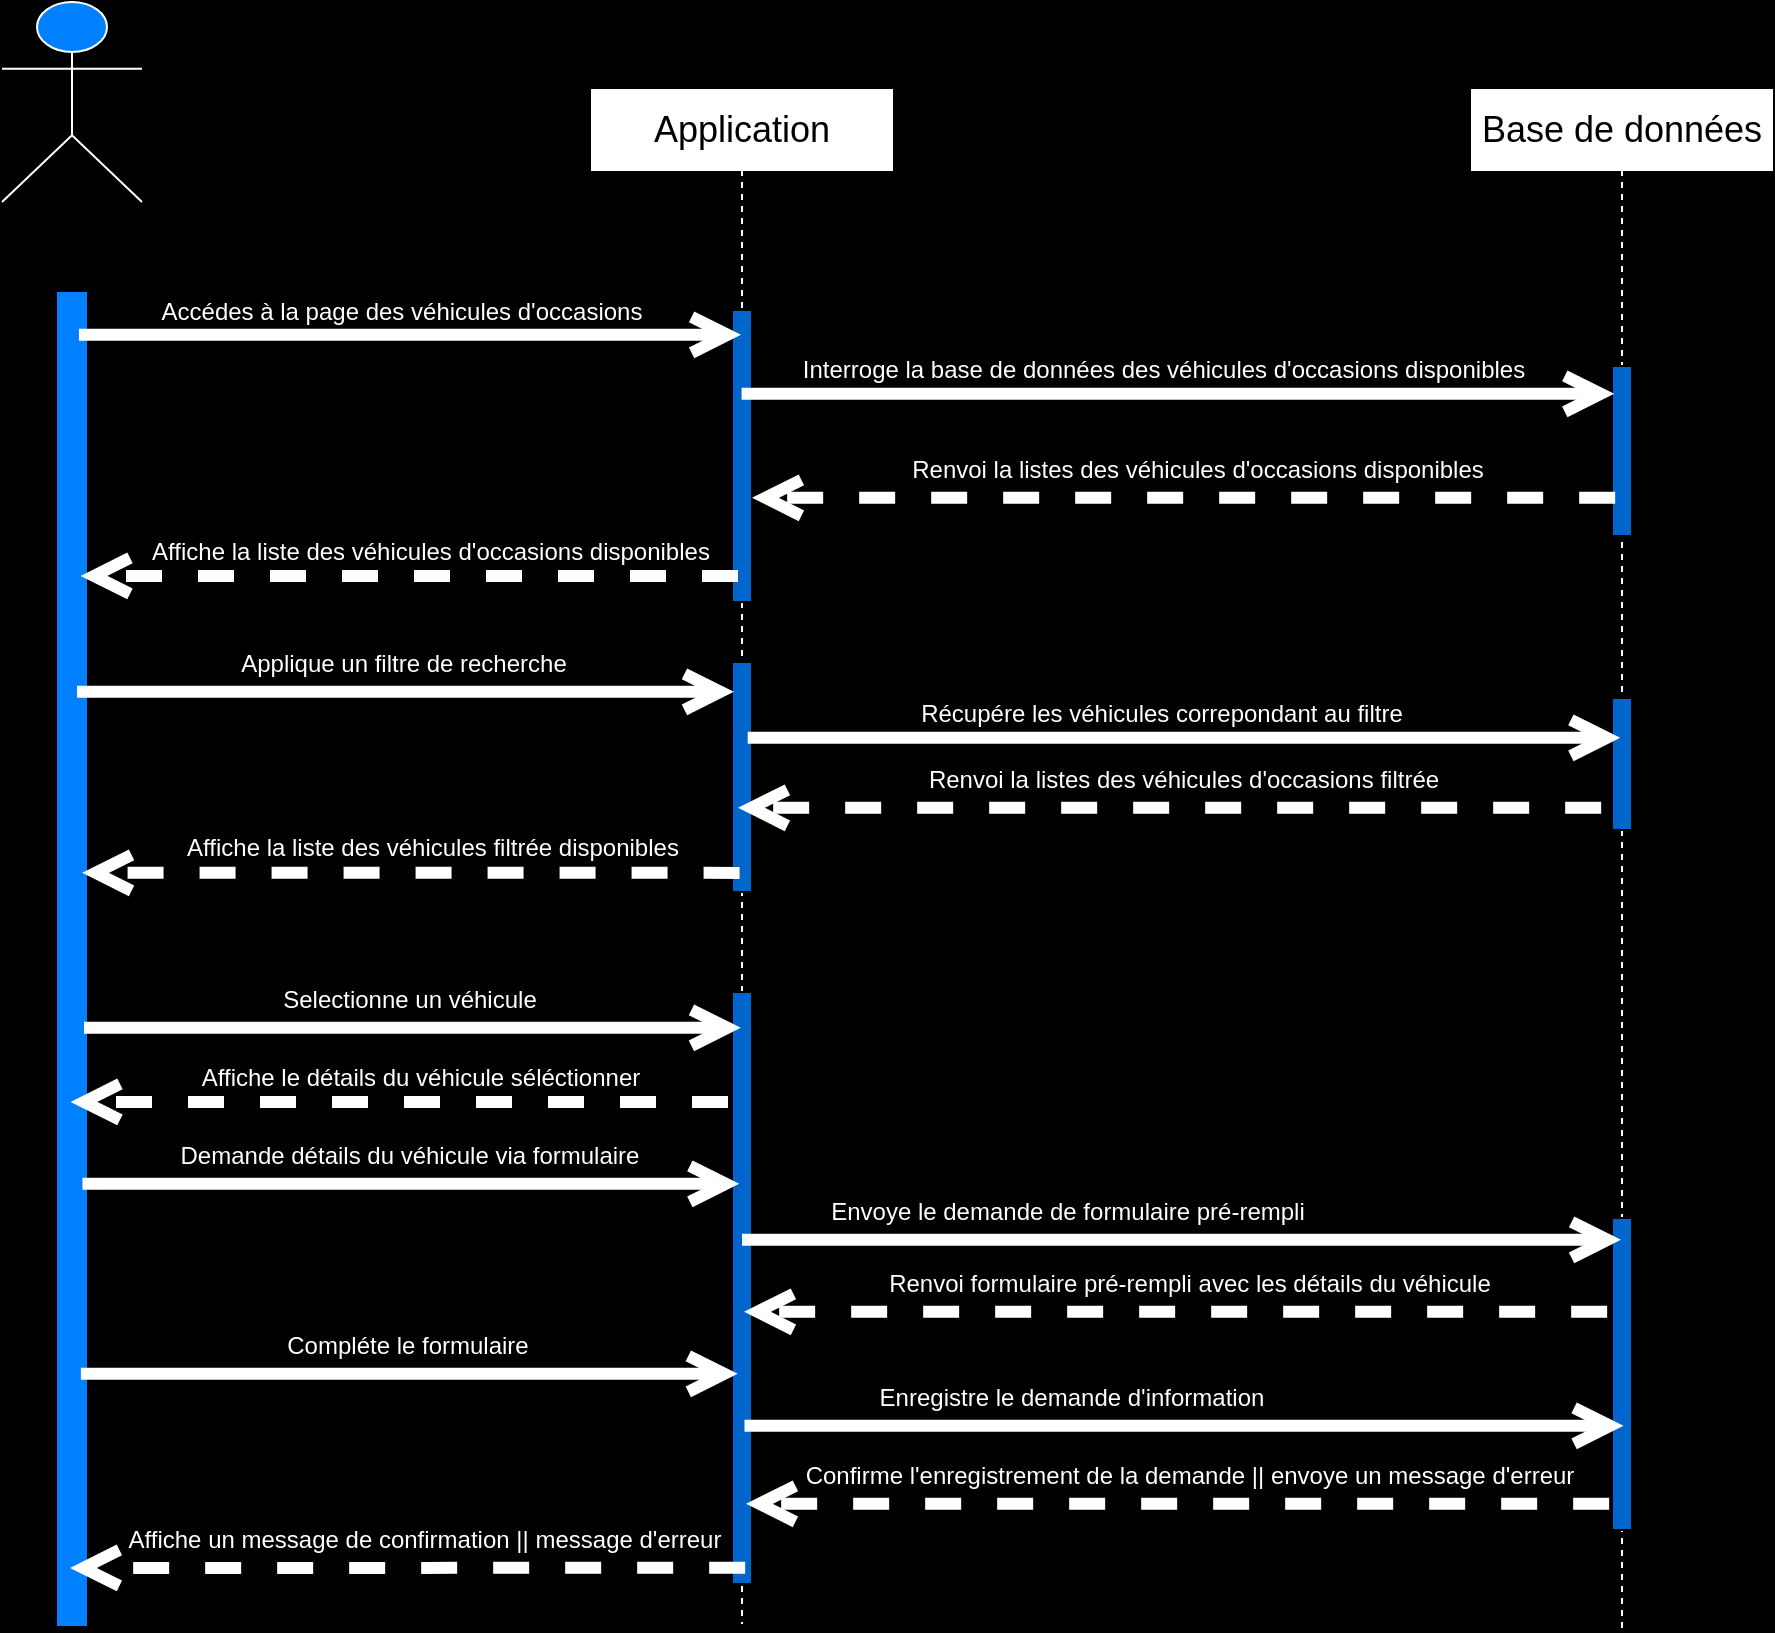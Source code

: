 <mxfile>
    <diagram id="BRXxwGiPwQbkAysCZl81" name="Page-1">
        <mxGraphModel dx="1313" dy="779" grid="0" gridSize="10" guides="1" tooltips="1" connect="1" arrows="1" fold="1" page="1" pageScale="1" pageWidth="1169" pageHeight="827" background="#000000" math="0" shadow="0">
            <root>
                <mxCell id="0"/>
                <mxCell id="1" parent="0"/>
                <mxCell id="2" value="Visiteur" style="shape=umlActor;verticalLabelPosition=bottom;verticalAlign=top;html=1;strokeColor=#FFFFFF;fillColor=#007FFF;fontSize=18;" parent="1" vertex="1">
                    <mxGeometry x="60" y="20" width="70" height="100" as="geometry"/>
                </mxCell>
                <mxCell id="4" value="" style="html=1;points=[];perimeter=orthogonalPerimeter;fillColor=strokeColor;strokeColor=#007FFF;strokeWidth=10;" parent="1" vertex="1">
                    <mxGeometry x="92.5" y="170" width="5" height="657" as="geometry"/>
                </mxCell>
                <mxCell id="8" value="&lt;font style=&quot;font-size: 18px;&quot;&gt;Application&lt;/font&gt;" style="shape=umlLifeline;perimeter=lifelinePerimeter;whiteSpace=wrap;html=1;container=1;collapsible=0;recursiveResize=0;outlineConnect=0;fontSize=18;strokeColor=#FFFFFF;" parent="1" vertex="1">
                    <mxGeometry x="355" y="64" width="150" height="767" as="geometry"/>
                </mxCell>
                <mxCell id="17" value="" style="html=1;points=[];perimeter=orthogonalPerimeter;fontSize=18;fillColor=#0066CC;" parent="8" vertex="1">
                    <mxGeometry x="70" y="110" width="10" height="146" as="geometry"/>
                </mxCell>
                <mxCell id="32" value="" style="html=1;points=[];perimeter=orthogonalPerimeter;fontSize=12;fontColor=#FFFFFF;fillColor=#0066CC;" parent="8" vertex="1">
                    <mxGeometry x="70" y="286" width="10" height="115" as="geometry"/>
                </mxCell>
                <mxCell id="47" value="" style="html=1;points=[];perimeter=orthogonalPerimeter;fontSize=12;fontColor=#FFFFFF;fillColor=#0066CC;" parent="8" vertex="1">
                    <mxGeometry x="70" y="451" width="10" height="296" as="geometry"/>
                </mxCell>
                <mxCell id="10" value="Base de données" style="shape=umlLifeline;perimeter=lifelinePerimeter;whiteSpace=wrap;html=1;container=1;collapsible=0;recursiveResize=0;outlineConnect=0;fontSize=18;strokeColor=#FFFFFF;" parent="1" vertex="1">
                    <mxGeometry x="795" y="64" width="150" height="770" as="geometry"/>
                </mxCell>
                <mxCell id="25" value="" style="html=1;points=[];perimeter=orthogonalPerimeter;fontSize=12;fontColor=#FFFFFF;fillColor=#0066CC;" parent="10" vertex="1">
                    <mxGeometry x="70" y="138" width="10" height="85" as="geometry"/>
                </mxCell>
                <mxCell id="40" value="" style="html=1;points=[];perimeter=orthogonalPerimeter;fontSize=12;fontColor=#FFFFFF;fillColor=#0066CC;" parent="10" vertex="1">
                    <mxGeometry x="70" y="304" width="10" height="66" as="geometry"/>
                </mxCell>
                <mxCell id="52" value="" style="html=1;points=[];perimeter=orthogonalPerimeter;fontSize=12;fontColor=#FFFFFF;fillColor=#0066CC;" parent="10" vertex="1">
                    <mxGeometry x="70" y="564" width="10" height="156" as="geometry"/>
                </mxCell>
                <mxCell id="20" value="" style="endArrow=open;endFill=1;endSize=12;html=1;strokeWidth=6;fontSize=18;exitX=1.196;exitY=0.025;exitDx=0;exitDy=0;exitPerimeter=0;fontColor=#FFFFFF;strokeColor=#FFFFFF;" parent="1" source="4" target="8" edge="1">
                    <mxGeometry width="160" relative="1" as="geometry">
                        <mxPoint x="350" y="380" as="sourcePoint"/>
                        <mxPoint x="510" y="380" as="targetPoint"/>
                    </mxGeometry>
                </mxCell>
                <mxCell id="21" value="Accédes à la page des véhicules d'occasions" style="text;strokeColor=none;align=center;fillColor=none;html=1;verticalAlign=middle;whiteSpace=wrap;rounded=0;fontSize=12;fontColor=#FFFFFF;" parent="1" vertex="1">
                    <mxGeometry x="130" y="170" width="260" height="10" as="geometry"/>
                </mxCell>
                <mxCell id="26" value="" style="endArrow=open;endFill=1;endSize=12;html=1;strokeWidth=6;fontSize=18;fontColor=#FFFFFF;entryX=0.109;entryY=0.352;entryDx=0;entryDy=0;entryPerimeter=0;strokeColor=#FFFFFF;" parent="1" edge="1">
                    <mxGeometry width="160" relative="1" as="geometry">
                        <mxPoint x="429.786" y="215.88" as="sourcePoint"/>
                        <mxPoint x="866.09" y="215.88" as="targetPoint"/>
                    </mxGeometry>
                </mxCell>
                <mxCell id="27" value="Interroge la base de données des véhicules d'occasions disponibles" style="text;strokeColor=none;align=center;fillColor=none;html=1;verticalAlign=middle;whiteSpace=wrap;rounded=0;fontSize=12;fontColor=#FFFFFF;" parent="1" vertex="1">
                    <mxGeometry x="456" y="199" width="370" height="10" as="geometry"/>
                </mxCell>
                <mxCell id="28" value="" style="endArrow=open;endFill=1;endSize=12;html=1;strokeWidth=6;fontSize=12;fontColor=#FFFFFF;exitX=0.158;exitY=0.752;exitDx=0;exitDy=0;exitPerimeter=0;dashed=1;strokeColor=#FFFFFF;" parent="1" edge="1">
                    <mxGeometry width="160" relative="1" as="geometry">
                        <mxPoint x="866.58" y="267.88" as="sourcePoint"/>
                        <mxPoint x="435" y="267.88" as="targetPoint"/>
                    </mxGeometry>
                </mxCell>
                <mxCell id="29" value="Renvoi la listes des véhicules d'occasions disponibles" style="text;strokeColor=none;align=center;fillColor=none;html=1;verticalAlign=middle;whiteSpace=wrap;rounded=0;fontSize=12;fontColor=#FFFFFF;" parent="1" vertex="1">
                    <mxGeometry x="473" y="249" width="370" height="10" as="geometry"/>
                </mxCell>
                <mxCell id="30" value="" style="endArrow=open;endFill=1;endSize=12;html=1;strokeWidth=6;fontSize=12;fontColor=#FFFFFF;entryX=1.357;entryY=0.366;entryDx=0;entryDy=0;entryPerimeter=0;dashed=1;strokeColor=#FFFFFF;" parent="1" edge="1">
                    <mxGeometry width="160" relative="1" as="geometry">
                        <mxPoint x="428" y="307" as="sourcePoint"/>
                        <mxPoint x="99.285" y="306.94" as="targetPoint"/>
                    </mxGeometry>
                </mxCell>
                <mxCell id="31" value="Affiche la liste des véhicules d'occasions disponibles" style="text;strokeColor=none;align=center;fillColor=none;html=1;verticalAlign=middle;whiteSpace=wrap;rounded=0;fontSize=12;fontColor=#FFFFFF;" parent="1" vertex="1">
                    <mxGeometry x="126" y="290" width="297" height="10" as="geometry"/>
                </mxCell>
                <mxCell id="33" value="" style="endArrow=open;endFill=1;endSize=12;html=1;strokeWidth=6;fontSize=18;exitX=0.814;exitY=0.388;exitDx=0;exitDy=0;exitPerimeter=0;fontColor=#FFFFFF;strokeColor=#FFFFFF;" parent="1" edge="1">
                    <mxGeometry width="160" relative="1" as="geometry">
                        <mxPoint x="97.5" y="364.92" as="sourcePoint"/>
                        <mxPoint x="425.93" y="364.92" as="targetPoint"/>
                    </mxGeometry>
                </mxCell>
                <mxCell id="34" value="Applique un filtre de recherche" style="text;strokeColor=none;align=center;fillColor=none;html=1;verticalAlign=middle;whiteSpace=wrap;rounded=0;fontSize=12;fontColor=#FFFFFF;" parent="1" vertex="1">
                    <mxGeometry x="130.93" y="345" width="260" height="12" as="geometry"/>
                </mxCell>
                <mxCell id="38" value="" style="endArrow=open;endFill=1;endSize=12;html=1;strokeWidth=6;fontSize=18;fontColor=#FFFFFF;entryX=0.109;entryY=0.352;entryDx=0;entryDy=0;entryPerimeter=0;strokeColor=#FFFFFF;" parent="1" edge="1">
                    <mxGeometry width="160" relative="1" as="geometry">
                        <mxPoint x="432.846" y="387.88" as="sourcePoint"/>
                        <mxPoint x="869.15" y="387.88" as="targetPoint"/>
                    </mxGeometry>
                </mxCell>
                <mxCell id="39" value="Récupére les véhicules correpondant au filtre" style="text;strokeColor=none;align=center;fillColor=none;html=1;verticalAlign=middle;whiteSpace=wrap;rounded=0;fontSize=12;fontColor=#FFFFFF;" parent="1" vertex="1">
                    <mxGeometry x="455.21" y="371" width="370" height="10" as="geometry"/>
                </mxCell>
                <mxCell id="41" value="" style="endArrow=open;endFill=1;endSize=12;html=1;strokeWidth=6;fontSize=12;fontColor=#FFFFFF;exitX=0.158;exitY=0.752;exitDx=0;exitDy=0;exitPerimeter=0;dashed=1;strokeColor=#FFFFFF;" parent="1" edge="1">
                    <mxGeometry width="160" relative="1" as="geometry">
                        <mxPoint x="859.58" y="422.88" as="sourcePoint"/>
                        <mxPoint x="428" y="422.88" as="targetPoint"/>
                    </mxGeometry>
                </mxCell>
                <mxCell id="42" value="Renvoi la listes des véhicules d'occasions filtrée" style="text;strokeColor=none;align=center;fillColor=none;html=1;verticalAlign=middle;whiteSpace=wrap;rounded=0;fontSize=12;fontColor=#FFFFFF;" parent="1" vertex="1">
                    <mxGeometry x="466" y="404" width="370" height="10" as="geometry"/>
                </mxCell>
                <mxCell id="43" value="" style="endArrow=open;endFill=1;endSize=12;html=1;strokeWidth=6;fontSize=12;fontColor=#FFFFFF;entryX=1.357;entryY=0.366;entryDx=0;entryDy=0;entryPerimeter=0;dashed=1;strokeColor=#FFFFFF;" parent="1" edge="1">
                    <mxGeometry width="160" relative="1" as="geometry">
                        <mxPoint x="423" y="570" as="sourcePoint"/>
                        <mxPoint x="94.285" y="569.94" as="targetPoint"/>
                    </mxGeometry>
                </mxCell>
                <mxCell id="44" value="Affiche le détails du véhicule séléctionner" style="text;strokeColor=none;align=center;fillColor=none;html=1;verticalAlign=middle;whiteSpace=wrap;rounded=0;fontSize=12;fontColor=#FFFFFF;" parent="1" vertex="1">
                    <mxGeometry x="121.0" y="553" width="297" height="10" as="geometry"/>
                </mxCell>
                <mxCell id="45" value="" style="endArrow=open;endFill=1;endSize=12;html=1;strokeWidth=6;fontSize=18;exitX=0.814;exitY=0.388;exitDx=0;exitDy=0;exitPerimeter=0;fontColor=#FFFFFF;strokeColor=#FFFFFF;rounded=0;" parent="1" edge="1">
                    <mxGeometry width="160" relative="1" as="geometry">
                        <mxPoint x="101.0" y="532.92" as="sourcePoint"/>
                        <mxPoint x="429.43" y="532.92" as="targetPoint"/>
                    </mxGeometry>
                </mxCell>
                <mxCell id="46" value="Selectionne un véhicule" style="text;strokeColor=none;align=center;fillColor=none;html=1;verticalAlign=middle;whiteSpace=wrap;rounded=0;fontSize=12;fontColor=#FFFFFF;" parent="1" vertex="1">
                    <mxGeometry x="134.43" y="513" width="260" height="12" as="geometry"/>
                </mxCell>
                <mxCell id="48" value="" style="endArrow=open;endFill=1;endSize=12;html=1;strokeWidth=6;fontSize=18;exitX=0.814;exitY=0.388;exitDx=0;exitDy=0;exitPerimeter=0;fontColor=#FFFFFF;strokeColor=#FFFFFF;" parent="1" edge="1">
                    <mxGeometry width="160" relative="1" as="geometry">
                        <mxPoint x="100.21" y="610.92" as="sourcePoint"/>
                        <mxPoint x="428.64" y="610.92" as="targetPoint"/>
                    </mxGeometry>
                </mxCell>
                <mxCell id="49" value="Demande détails du véhicule via formulaire" style="text;strokeColor=none;align=center;fillColor=none;html=1;verticalAlign=middle;whiteSpace=wrap;rounded=0;fontSize=12;fontColor=#FFFFFF;" parent="1" vertex="1">
                    <mxGeometry x="133.64" y="591" width="260" height="12" as="geometry"/>
                </mxCell>
                <mxCell id="50" value="" style="endArrow=open;endFill=1;endSize=12;html=1;strokeWidth=6;fontSize=18;exitX=0.814;exitY=0.388;exitDx=0;exitDy=0;exitPerimeter=0;fontColor=#FFFFFF;strokeColor=#FFFFFF;" parent="1" target="10" edge="1">
                    <mxGeometry width="160" relative="1" as="geometry">
                        <mxPoint x="430" y="638.92" as="sourcePoint"/>
                        <mxPoint x="758.43" y="638.92" as="targetPoint"/>
                    </mxGeometry>
                </mxCell>
                <mxCell id="51" value="Envoye le demande de formulaire pré-rempli" style="text;strokeColor=none;align=center;fillColor=none;html=1;verticalAlign=middle;whiteSpace=wrap;rounded=0;fontSize=12;fontColor=#FFFFFF;" parent="1" vertex="1">
                    <mxGeometry x="463.43" y="619" width="260" height="12" as="geometry"/>
                </mxCell>
                <mxCell id="57" value="" style="endArrow=open;endFill=1;endSize=12;html=1;strokeWidth=6;fontSize=12;fontColor=#FFFFFF;exitX=0.158;exitY=0.752;exitDx=0;exitDy=0;exitPerimeter=0;dashed=1;strokeColor=#FFFFFF;" parent="1" edge="1">
                    <mxGeometry width="160" relative="1" as="geometry">
                        <mxPoint x="862.58" y="674.88" as="sourcePoint"/>
                        <mxPoint x="431" y="674.88" as="targetPoint"/>
                    </mxGeometry>
                </mxCell>
                <mxCell id="58" value="Renvoi formulaire pré-rempli avec les détails du véhicule" style="text;strokeColor=none;align=center;fillColor=none;html=1;verticalAlign=middle;whiteSpace=wrap;rounded=0;fontSize=12;fontColor=#FFFFFF;" parent="1" vertex="1">
                    <mxGeometry x="469" y="656" width="370" height="10" as="geometry"/>
                </mxCell>
                <mxCell id="59" value="" style="endArrow=open;endFill=1;endSize=12;html=1;strokeWidth=6;fontSize=18;exitX=0.814;exitY=0.388;exitDx=0;exitDy=0;exitPerimeter=0;fontColor=#FFFFFF;strokeColor=#FFFFFF;" parent="1" edge="1">
                    <mxGeometry width="160" relative="1" as="geometry">
                        <mxPoint x="99.43" y="705.92" as="sourcePoint"/>
                        <mxPoint x="427.86" y="705.92" as="targetPoint"/>
                    </mxGeometry>
                </mxCell>
                <mxCell id="60" value="Compléte le formulaire" style="text;strokeColor=none;align=center;fillColor=none;html=1;verticalAlign=middle;whiteSpace=wrap;rounded=0;fontSize=12;fontColor=#FFFFFF;" parent="1" vertex="1">
                    <mxGeometry x="132.86" y="686" width="260" height="12" as="geometry"/>
                </mxCell>
                <mxCell id="61" value="" style="endArrow=open;endFill=1;endSize=12;html=1;strokeWidth=6;fontSize=18;exitX=0.814;exitY=0.388;exitDx=0;exitDy=0;exitPerimeter=0;fontColor=#FFFFFF;strokeColor=#FFFFFF;" parent="1" edge="1">
                    <mxGeometry width="160" relative="1" as="geometry">
                        <mxPoint x="431.25" y="731.92" as="sourcePoint"/>
                        <mxPoint x="870.75" y="731.92" as="targetPoint"/>
                    </mxGeometry>
                </mxCell>
                <mxCell id="62" value="Enregistre le demande d'information" style="text;strokeColor=none;align=center;fillColor=none;html=1;verticalAlign=middle;whiteSpace=wrap;rounded=0;fontSize=12;fontColor=#FFFFFF;" parent="1" vertex="1">
                    <mxGeometry x="464.68" y="712" width="260" height="12" as="geometry"/>
                </mxCell>
                <mxCell id="64" value="" style="endArrow=open;endFill=1;endSize=12;html=1;strokeWidth=6;fontSize=12;fontColor=#FFFFFF;exitX=0.158;exitY=0.752;exitDx=0;exitDy=0;exitPerimeter=0;dashed=1;strokeColor=#FFFFFF;" parent="1" edge="1">
                    <mxGeometry width="160" relative="1" as="geometry">
                        <mxPoint x="863.58" y="770.88" as="sourcePoint"/>
                        <mxPoint x="432" y="770.88" as="targetPoint"/>
                    </mxGeometry>
                </mxCell>
                <mxCell id="65" value="Confirme l'enregistrement de la demande || envoye un message d'erreur" style="text;strokeColor=none;align=center;fillColor=none;html=1;verticalAlign=middle;whiteSpace=wrap;rounded=0;fontSize=12;fontColor=#FFFFFF;" parent="1" vertex="1">
                    <mxGeometry x="459" y="752" width="390" height="10" as="geometry"/>
                </mxCell>
                <mxCell id="66" value="" style="endArrow=open;endFill=1;endSize=12;html=1;strokeWidth=6;fontSize=12;fontColor=#FFFFFF;exitX=0.158;exitY=0.752;exitDx=0;exitDy=0;exitPerimeter=0;dashed=1;strokeColor=#FFFFFF;" parent="1" edge="1">
                    <mxGeometry width="160" relative="1" as="geometry">
                        <mxPoint x="431.58" y="802.88" as="sourcePoint"/>
                        <mxPoint x="94" y="803" as="targetPoint"/>
                    </mxGeometry>
                </mxCell>
                <mxCell id="67" value="Affiche un message de confirmation || message d'erreur" style="text;strokeColor=none;align=center;fillColor=none;html=1;verticalAlign=middle;whiteSpace=wrap;rounded=0;fontSize=12;fontColor=#FFFFFF;" parent="1" vertex="1">
                    <mxGeometry x="120" y="784" width="303" height="10" as="geometry"/>
                </mxCell>
                <mxCell id="68" value="" style="endArrow=open;endFill=1;endSize=12;html=1;strokeWidth=6;fontSize=12;fontColor=#FFFFFF;entryX=1.357;entryY=0.366;entryDx=0;entryDy=0;entryPerimeter=0;dashed=1;strokeColor=#FFFFFF;" parent="1" edge="1">
                    <mxGeometry width="160" relative="1" as="geometry">
                        <mxPoint x="428.79" y="455.44" as="sourcePoint"/>
                        <mxPoint x="100.075" y="455.38" as="targetPoint"/>
                    </mxGeometry>
                </mxCell>
                <mxCell id="69" value="Affiche la liste des véhicules filtrée disponibles" style="text;strokeColor=none;align=center;fillColor=none;html=1;verticalAlign=middle;whiteSpace=wrap;rounded=0;fontSize=12;fontColor=#FFFFFF;" parent="1" vertex="1">
                    <mxGeometry x="126.79" y="438.44" width="297" height="10" as="geometry"/>
                </mxCell>
            </root>
        </mxGraphModel>
    </diagram>
</mxfile>